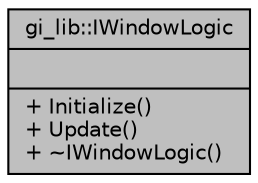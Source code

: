 digraph "gi_lib::IWindowLogic"
{
  edge [fontname="Helvetica",fontsize="10",labelfontname="Helvetica",labelfontsize="10"];
  node [fontname="Helvetica",fontsize="10",shape=record];
  Node1 [label="{gi_lib::IWindowLogic\n||+ Initialize()\l+ Update()\l+ ~IWindowLogic()\l}",height=0.2,width=0.4,color="black", fillcolor="grey75", style="filled", fontcolor="black"];
}
